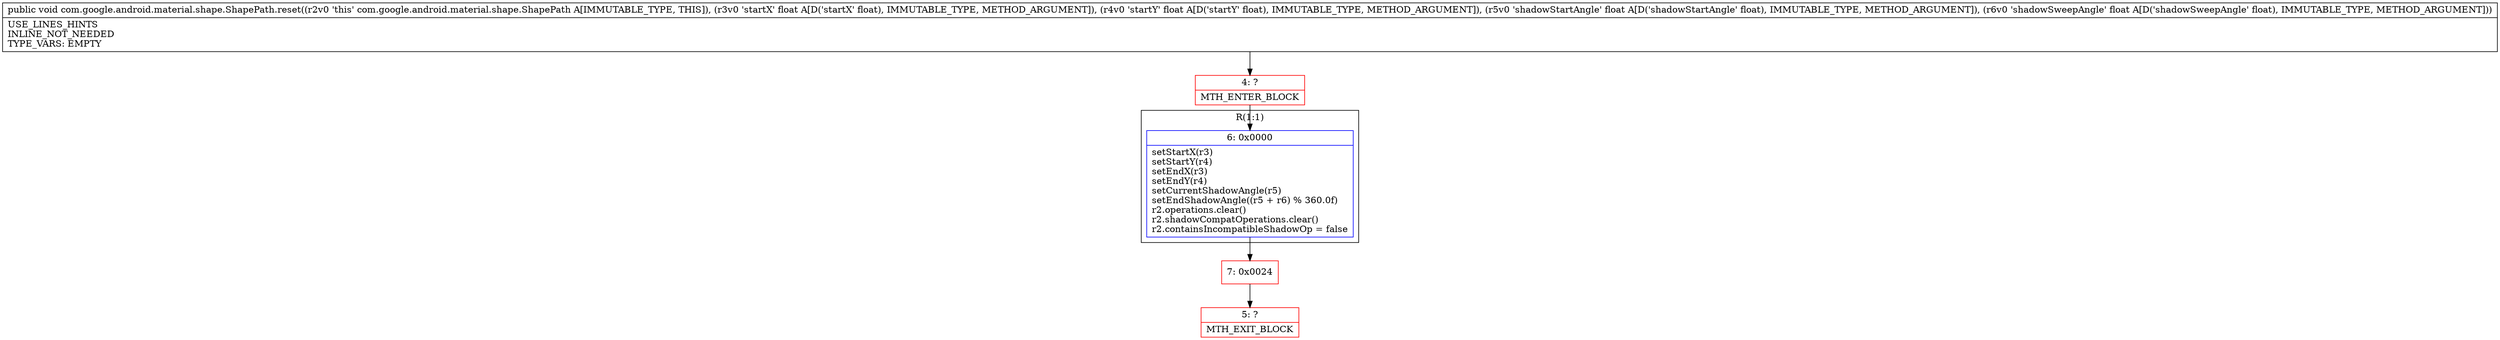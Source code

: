 digraph "CFG forcom.google.android.material.shape.ShapePath.reset(FFFF)V" {
subgraph cluster_Region_1073965401 {
label = "R(1:1)";
node [shape=record,color=blue];
Node_6 [shape=record,label="{6\:\ 0x0000|setStartX(r3)\lsetStartY(r4)\lsetEndX(r3)\lsetEndY(r4)\lsetCurrentShadowAngle(r5)\lsetEndShadowAngle((r5 + r6) % 360.0f)\lr2.operations.clear()\lr2.shadowCompatOperations.clear()\lr2.containsIncompatibleShadowOp = false\l}"];
}
Node_4 [shape=record,color=red,label="{4\:\ ?|MTH_ENTER_BLOCK\l}"];
Node_7 [shape=record,color=red,label="{7\:\ 0x0024}"];
Node_5 [shape=record,color=red,label="{5\:\ ?|MTH_EXIT_BLOCK\l}"];
MethodNode[shape=record,label="{public void com.google.android.material.shape.ShapePath.reset((r2v0 'this' com.google.android.material.shape.ShapePath A[IMMUTABLE_TYPE, THIS]), (r3v0 'startX' float A[D('startX' float), IMMUTABLE_TYPE, METHOD_ARGUMENT]), (r4v0 'startY' float A[D('startY' float), IMMUTABLE_TYPE, METHOD_ARGUMENT]), (r5v0 'shadowStartAngle' float A[D('shadowStartAngle' float), IMMUTABLE_TYPE, METHOD_ARGUMENT]), (r6v0 'shadowSweepAngle' float A[D('shadowSweepAngle' float), IMMUTABLE_TYPE, METHOD_ARGUMENT]))  | USE_LINES_HINTS\lINLINE_NOT_NEEDED\lTYPE_VARS: EMPTY\l}"];
MethodNode -> Node_4;Node_6 -> Node_7;
Node_4 -> Node_6;
Node_7 -> Node_5;
}

